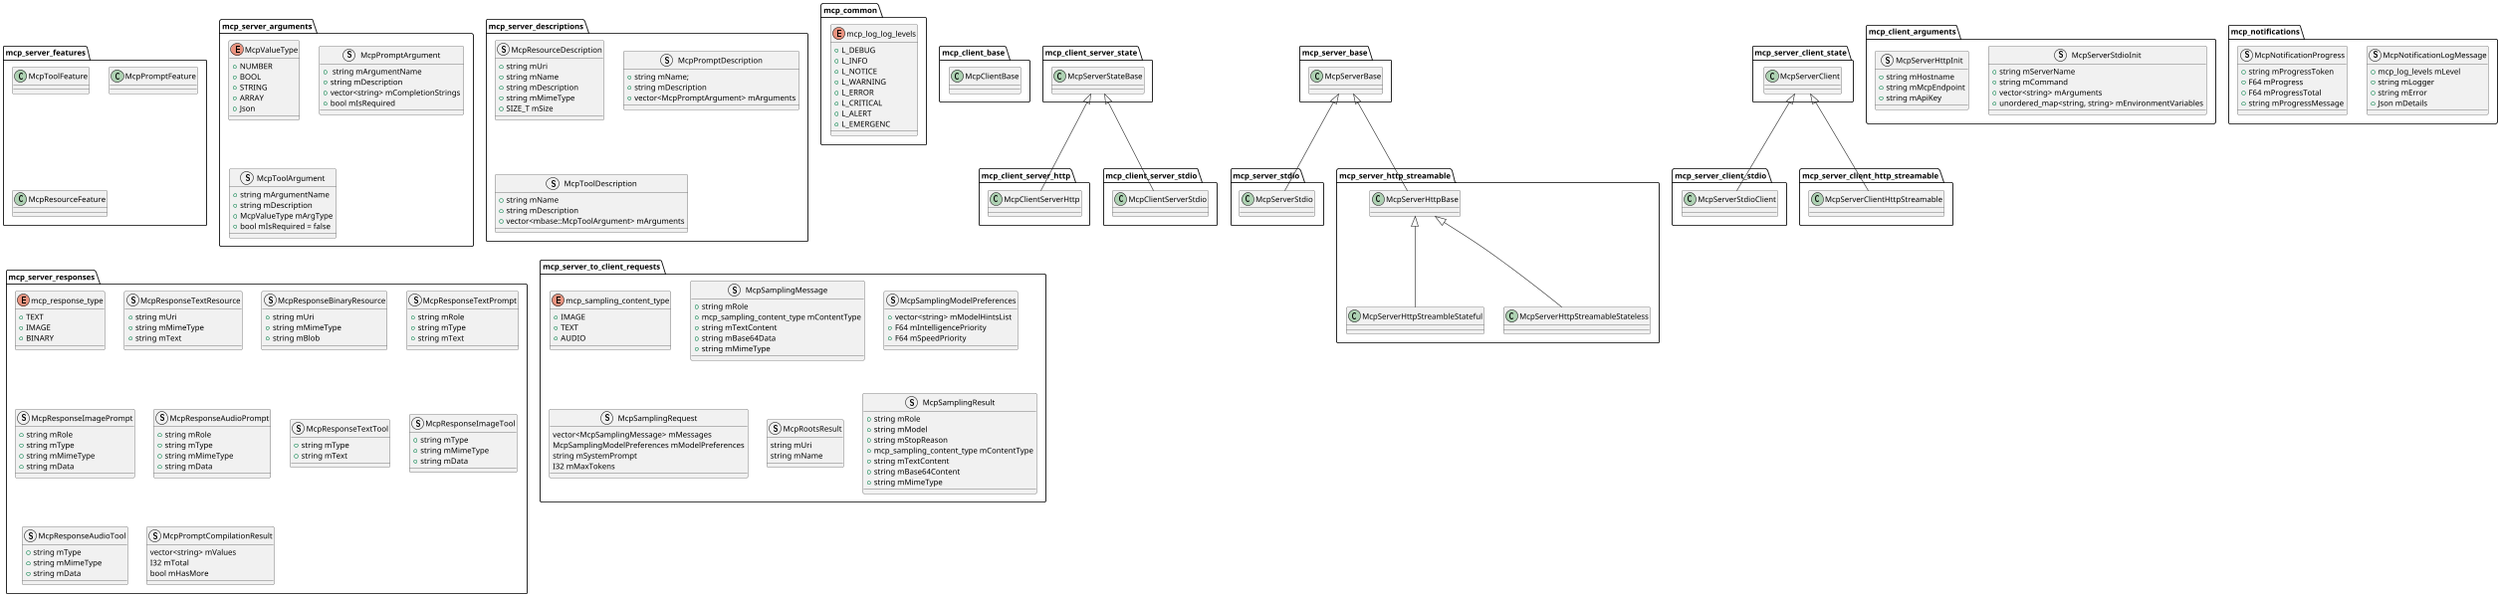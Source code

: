 @startuml

scale 800 width
scale 600 height

package mcp_common <<Folder>> {
    enum mcp_log_log_levels {
        + L_DEBUG
        + L_INFO
        + L_NOTICE
        + L_WARNING
        + L_ERROR
        + L_CRITICAL
        + L_ALERT
        + L_EMERGENC
    }
}

package mcp_client_base <<Folder>>{
    class McpClientBase
}

package mcp_server_features <<Folder>>{
    class McpToolFeature
    class McpPromptFeature
    class McpResourceFeature
}

package mcp_client_server_http <<Folder>> {
    class McpClientServerHttp
}

package mcp_client_server_stdio <<Folder>> {
    class McpClientServerStdio
}

package mcp_client_server_state <<Folder>> {
    class McpServerStateBase
}

package mcp_server_base <<Folder>> {
    class McpServerBase
}

package mcp_server_stdio <<Folder>> {
    class McpServerStdio
}

package mcp_server_http_streamable <<Folder>> {
    class McpServerHttpBase
    class McpServerHttpStreambleStateful
    class McpServerHttpStreamableStateless
}

package mcp_server_client_state <<Folder>> {
    class McpServerClient
}

package mcp_server_client_stdio <<Folder>> {
    class McpServerStdioClient
}

package mcp_server_client_http_streamable <<Folder>> {
    class McpServerClientHttpStreamable
}

package mcp_client_arguments <<Folder>> {
    struct McpServerStdioInit {
        + string mServerName
        + string mCommand
        + vector<string> mArguments
        + unordered_map<string, string> mEnvironmentVariables
    }
    struct McpServerHttpInit{
        + string mHostname
        + string mMcpEndpoint
        + string mApiKey
    }
}

package mcp_notifications <<Folder>> {
    struct McpNotificationLogMessage {
        + mcp_log_levels mLevel
        + string mLogger
        + string mError
        + Json mDetails
    }
    struct McpNotificationProgress {
        + string mProgressToken
        + F64 mProgress
        + F64 mProgressTotal
        + string mProgressMessage
    }
}

package mcp_server_arguments <<Folder>> {
    enum McpValueType {
        + NUMBER
        + BOOL
        + STRING
        + ARRAY
        + Json
    }
    struct McpPromptArgument {
        + string mArgumentName
        + string mDescription
        + vector<string> mCompletionStrings
        + bool mIsRequired
    }
    struct McpToolArgument {
        + string mArgumentName
        + string mDescription
        + McpValueType mArgType
        + bool mIsRequired = false
    }
}

package mcp_server_descriptions <<Folder>> {
    struct McpResourceDescription {
        + string mUri
        + string mName
        + string mDescription
        + string mMimeType
        + SIZE_T mSize
    }

    struct McpPromptDescription {
        + string mName;
        + string mDescription
        + vector<McpPromptArgument> mArguments
    }

    struct McpToolDescription {
        + string mName
        + string mDescription
        + vector<mbase::McpToolArgument> mArguments
    }
}

package mcp_server_responses <<Folder>> {
    enum mcp_response_type {
        + TEXT
        + IMAGE
        + BINARY
    }

    struct McpResponseTextResource {
        + string mUri
        + string mMimeType
        + string mText
    }

    struct McpResponseBinaryResource {
        + string mUri
        + string mMimeType
        + string mBlob
    }

    struct McpResponseTextPrompt {
        + string mRole
        + string mType
        + string mText
    }

    struct McpResponseImagePrompt {
        + string mRole
        + string mType
        + string mMimeType
        + string mData
    }

    struct McpResponseAudioPrompt {
        + string mRole
        + string mType
        + string mMimeType
        + string mData
    }

    struct McpResponseTextTool {
        + string mType
        + string mText
    }

    struct McpResponseImageTool {
        + string mType
        + string mMimeType
        + string mData
    }

    struct McpResponseAudioTool {
        + string mType
        + string mMimeType
        + string mData
    }

    struct McpPromptCompilationResult {
        vector<string> mValues
        I32 mTotal
        bool mHasMore
    }
}

package mcp_server_to_client_requests <<Folder>> {
    enum mcp_sampling_content_type {
        + IMAGE
        + TEXT
        + AUDIO
    }

    struct McpSamplingMessage {
        + string mRole
        + mcp_sampling_content_type mContentType
        + string mTextContent
        + string mBase64Data
        + string mMimeType
    }

    struct McpSamplingModelPreferences {
        + vector<string> mModelHintsList
        + F64 mIntelligencePriority
        + F64 mSpeedPriority
    }

    struct McpSamplingRequest {
        vector<McpSamplingMessage> mMessages
        McpSamplingModelPreferences mModelPreferences
        string mSystemPrompt
        I32 mMaxTokens
    }

    struct McpRootsResult {
        string mUri
        string mName
    }

    struct McpSamplingResult {
        + string mRole
        + string mModel
        + string mStopReason
        + mcp_sampling_content_type mContentType
        + string mTextContent
        + string mBase64Content
        + string mMimeType
    }
}

McpServerStateBase <|-- McpClientServerHttp
McpServerStateBase <|-- McpClientServerStdio

McpServerBase <|-- McpServerStdio
McpServerBase <|-- McpServerHttpBase

McpServerHttpBase <|-- McpServerHttpStreambleStateful
McpServerHttpBase <|-- McpServerHttpStreamableStateless

McpServerClient <|-- McpServerStdioClient
McpServerClient <|-- McpServerClientHttpStreamable

@enduml